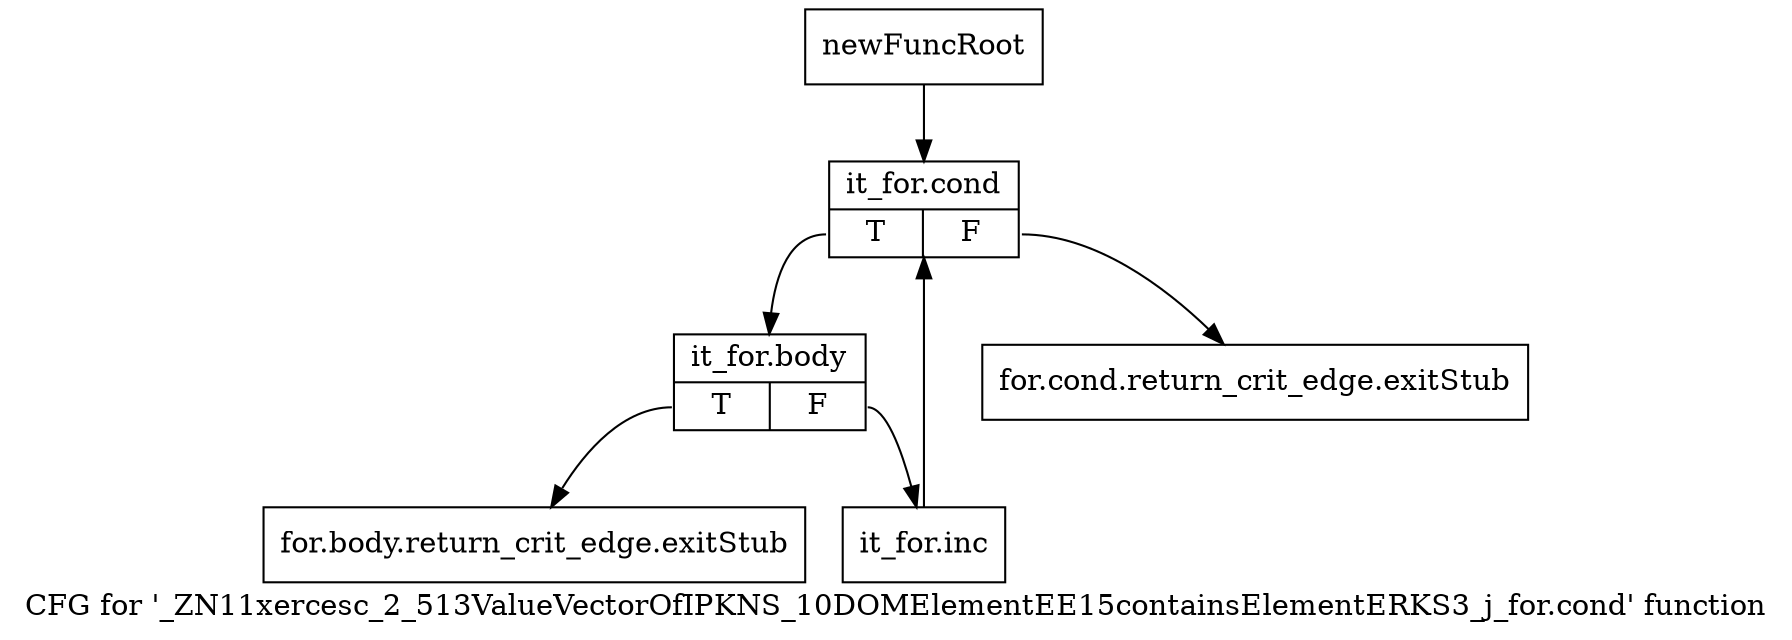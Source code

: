 digraph "CFG for '_ZN11xercesc_2_513ValueVectorOfIPKNS_10DOMElementEE15containsElementERKS3_j_for.cond' function" {
	label="CFG for '_ZN11xercesc_2_513ValueVectorOfIPKNS_10DOMElementEE15containsElementERKS3_j_for.cond' function";

	Node0x99e0c60 [shape=record,label="{newFuncRoot}"];
	Node0x99e0c60 -> Node0x99e0d50;
	Node0x99e0cb0 [shape=record,label="{for.cond.return_crit_edge.exitStub}"];
	Node0x99e0d00 [shape=record,label="{for.body.return_crit_edge.exitStub}"];
	Node0x99e0d50 [shape=record,label="{it_for.cond|{<s0>T|<s1>F}}"];
	Node0x99e0d50:s0 -> Node0x99e0da0;
	Node0x99e0d50:s1 -> Node0x99e0cb0;
	Node0x99e0da0 [shape=record,label="{it_for.body|{<s0>T|<s1>F}}"];
	Node0x99e0da0:s0 -> Node0x99e0d00;
	Node0x99e0da0:s1 -> Node0x99e0df0;
	Node0x99e0df0 [shape=record,label="{it_for.inc}"];
	Node0x99e0df0 -> Node0x99e0d50;
}
